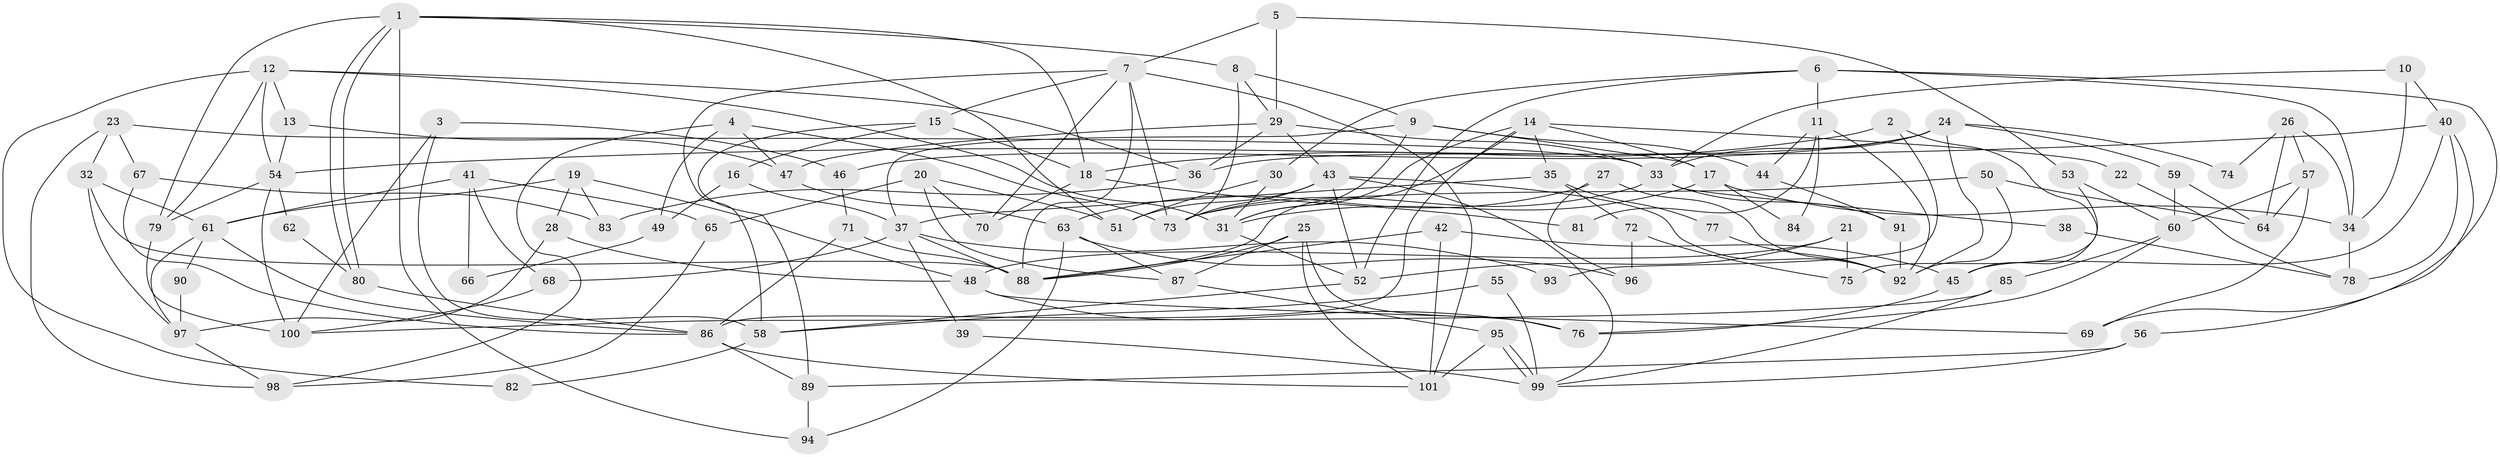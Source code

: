// Generated by graph-tools (version 1.1) at 2025/49/03/09/25 04:49:32]
// undirected, 101 vertices, 202 edges
graph export_dot {
graph [start="1"]
  node [color=gray90,style=filled];
  1;
  2;
  3;
  4;
  5;
  6;
  7;
  8;
  9;
  10;
  11;
  12;
  13;
  14;
  15;
  16;
  17;
  18;
  19;
  20;
  21;
  22;
  23;
  24;
  25;
  26;
  27;
  28;
  29;
  30;
  31;
  32;
  33;
  34;
  35;
  36;
  37;
  38;
  39;
  40;
  41;
  42;
  43;
  44;
  45;
  46;
  47;
  48;
  49;
  50;
  51;
  52;
  53;
  54;
  55;
  56;
  57;
  58;
  59;
  60;
  61;
  62;
  63;
  64;
  65;
  66;
  67;
  68;
  69;
  70;
  71;
  72;
  73;
  74;
  75;
  76;
  77;
  78;
  79;
  80;
  81;
  82;
  83;
  84;
  85;
  86;
  87;
  88;
  89;
  90;
  91;
  92;
  93;
  94;
  95;
  96;
  97;
  98;
  99;
  100;
  101;
  1 -- 80;
  1 -- 80;
  1 -- 79;
  1 -- 8;
  1 -- 18;
  1 -- 51;
  1 -- 94;
  2 -- 45;
  2 -- 18;
  2 -- 93;
  3 -- 58;
  3 -- 46;
  3 -- 100;
  4 -- 73;
  4 -- 47;
  4 -- 49;
  4 -- 98;
  5 -- 7;
  5 -- 29;
  5 -- 53;
  6 -- 52;
  6 -- 30;
  6 -- 11;
  6 -- 34;
  6 -- 69;
  7 -- 88;
  7 -- 101;
  7 -- 15;
  7 -- 58;
  7 -- 70;
  7 -- 73;
  8 -- 29;
  8 -- 9;
  8 -- 73;
  9 -- 44;
  9 -- 17;
  9 -- 31;
  9 -- 37;
  10 -- 33;
  10 -- 34;
  10 -- 40;
  11 -- 92;
  11 -- 44;
  11 -- 81;
  11 -- 84;
  12 -- 36;
  12 -- 31;
  12 -- 13;
  12 -- 54;
  12 -- 79;
  12 -- 82;
  13 -- 54;
  13 -- 47;
  14 -- 31;
  14 -- 86;
  14 -- 17;
  14 -- 22;
  14 -- 35;
  14 -- 88;
  15 -- 89;
  15 -- 16;
  15 -- 18;
  16 -- 37;
  16 -- 49;
  17 -- 31;
  17 -- 34;
  17 -- 84;
  18 -- 70;
  18 -- 81;
  19 -- 61;
  19 -- 28;
  19 -- 48;
  19 -- 83;
  20 -- 51;
  20 -- 70;
  20 -- 65;
  20 -- 87;
  21 -- 52;
  21 -- 48;
  21 -- 75;
  22 -- 78;
  23 -- 32;
  23 -- 67;
  23 -- 33;
  23 -- 98;
  24 -- 59;
  24 -- 33;
  24 -- 36;
  24 -- 46;
  24 -- 74;
  24 -- 92;
  25 -- 88;
  25 -- 87;
  25 -- 76;
  25 -- 101;
  26 -- 34;
  26 -- 64;
  26 -- 57;
  26 -- 74;
  27 -- 92;
  27 -- 96;
  27 -- 63;
  28 -- 97;
  28 -- 48;
  29 -- 33;
  29 -- 47;
  29 -- 36;
  29 -- 43;
  30 -- 31;
  30 -- 51;
  31 -- 52;
  32 -- 97;
  32 -- 88;
  32 -- 61;
  33 -- 73;
  33 -- 38;
  33 -- 91;
  34 -- 78;
  35 -- 37;
  35 -- 72;
  35 -- 77;
  36 -- 83;
  37 -- 88;
  37 -- 39;
  37 -- 68;
  37 -- 93;
  38 -- 78;
  39 -- 99;
  40 -- 54;
  40 -- 45;
  40 -- 56;
  40 -- 78;
  41 -- 65;
  41 -- 68;
  41 -- 61;
  41 -- 66;
  42 -- 45;
  42 -- 101;
  42 -- 88;
  43 -- 73;
  43 -- 51;
  43 -- 52;
  43 -- 92;
  43 -- 99;
  44 -- 91;
  45 -- 76;
  46 -- 71;
  47 -- 63;
  48 -- 69;
  48 -- 76;
  49 -- 66;
  50 -- 73;
  50 -- 92;
  50 -- 64;
  52 -- 58;
  53 -- 60;
  53 -- 75;
  54 -- 100;
  54 -- 62;
  54 -- 79;
  55 -- 99;
  55 -- 58;
  56 -- 99;
  56 -- 89;
  57 -- 60;
  57 -- 64;
  57 -- 69;
  58 -- 82;
  59 -- 60;
  59 -- 64;
  60 -- 85;
  60 -- 76;
  61 -- 86;
  61 -- 90;
  61 -- 97;
  62 -- 80;
  63 -- 87;
  63 -- 94;
  63 -- 96;
  65 -- 98;
  67 -- 86;
  67 -- 83;
  68 -- 100;
  71 -- 88;
  71 -- 86;
  72 -- 75;
  72 -- 96;
  77 -- 92;
  79 -- 100;
  80 -- 86;
  85 -- 100;
  85 -- 99;
  86 -- 89;
  86 -- 101;
  87 -- 95;
  89 -- 94;
  90 -- 97;
  91 -- 92;
  95 -- 101;
  95 -- 99;
  95 -- 99;
  97 -- 98;
}
